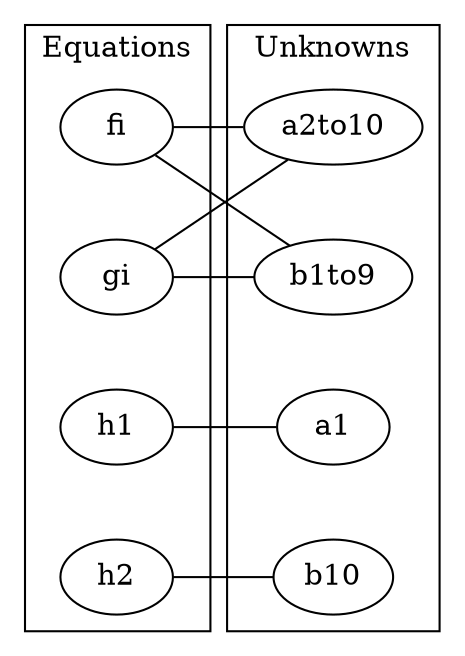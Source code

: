 graph G{   
        subgraph cluster0{
        label = "Equations"; 
        edge [style=invis];
        fi -- gi -- h1 -- h2;
        }
        subgraph cluster1{
        label = "Unknowns";
        edge [style=invis];
        a2to10 -- b1to9 -- a1 -- b10;
        }
        edge [constraint=false];
        a2to10 -- gi;
        b1to9 -- gi;
        fi -- b1to9;
        fi -- a2to10;
        h1 -- a1;
        h2 -- b10;
}